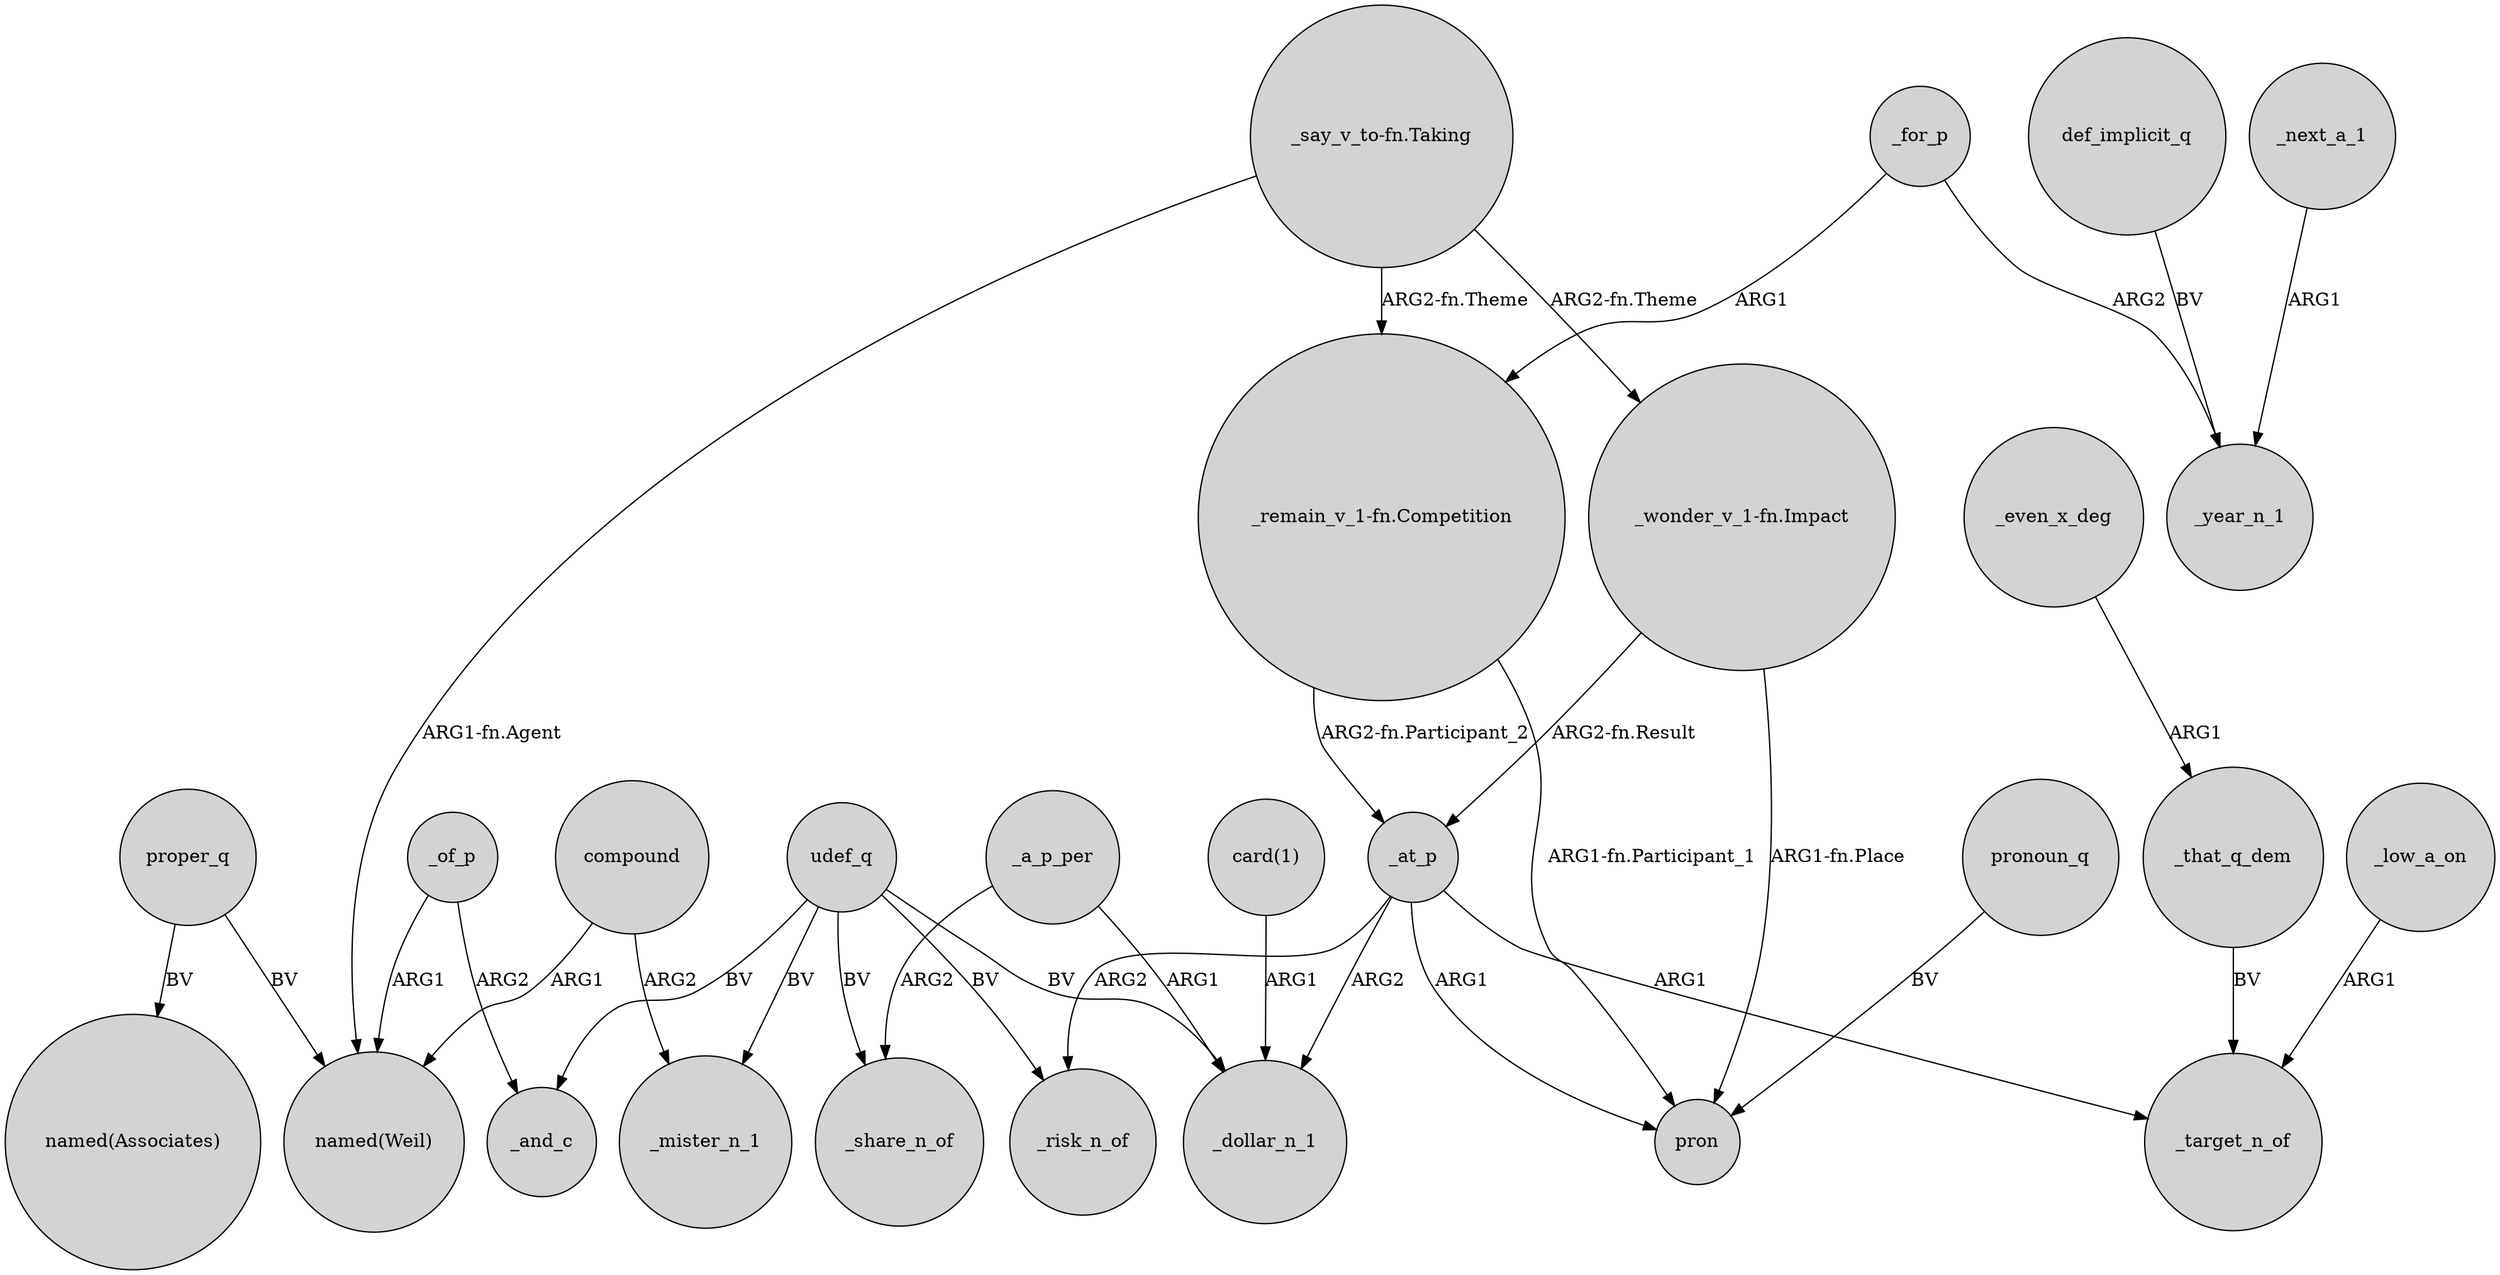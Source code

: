 digraph {
	node [shape=circle style=filled]
	compound -> _mister_n_1 [label=ARG2]
	proper_q -> "named(Weil)" [label=BV]
	_of_p -> _and_c [label=ARG2]
	udef_q -> _risk_n_of [label=BV]
	def_implicit_q -> _year_n_1 [label=BV]
	"_wonder_v_1-fn.Impact" -> _at_p [label="ARG2-fn.Result"]
	udef_q -> _and_c [label=BV]
	udef_q -> _mister_n_1 [label=BV]
	_low_a_on -> _target_n_of [label=ARG1]
	"_remain_v_1-fn.Competition" -> _at_p [label="ARG2-fn.Participant_2"]
	pronoun_q -> pron [label=BV]
	_at_p -> _dollar_n_1 [label=ARG2]
	"card(1)" -> _dollar_n_1 [label=ARG1]
	_a_p_per -> _share_n_of [label=ARG2]
	udef_q -> _share_n_of [label=BV]
	_even_x_deg -> _that_q_dem [label=ARG1]
	udef_q -> _dollar_n_1 [label=BV]
	compound -> "named(Weil)" [label=ARG1]
	_a_p_per -> _dollar_n_1 [label=ARG1]
	"_say_v_to-fn.Taking" -> "_wonder_v_1-fn.Impact" [label="ARG2-fn.Theme"]
	_at_p -> _risk_n_of [label=ARG2]
	proper_q -> "named(Associates)" [label=BV]
	"_say_v_to-fn.Taking" -> "named(Weil)" [label="ARG1-fn.Agent"]
	"_wonder_v_1-fn.Impact" -> pron [label="ARG1-fn.Place"]
	_for_p -> _year_n_1 [label=ARG2]
	_next_a_1 -> _year_n_1 [label=ARG1]
	"_remain_v_1-fn.Competition" -> pron [label="ARG1-fn.Participant_1"]
	_at_p -> pron [label=ARG1]
	_of_p -> "named(Weil)" [label=ARG1]
	"_say_v_to-fn.Taking" -> "_remain_v_1-fn.Competition" [label="ARG2-fn.Theme"]
	_at_p -> _target_n_of [label=ARG1]
	_for_p -> "_remain_v_1-fn.Competition" [label=ARG1]
	_that_q_dem -> _target_n_of [label=BV]
}
